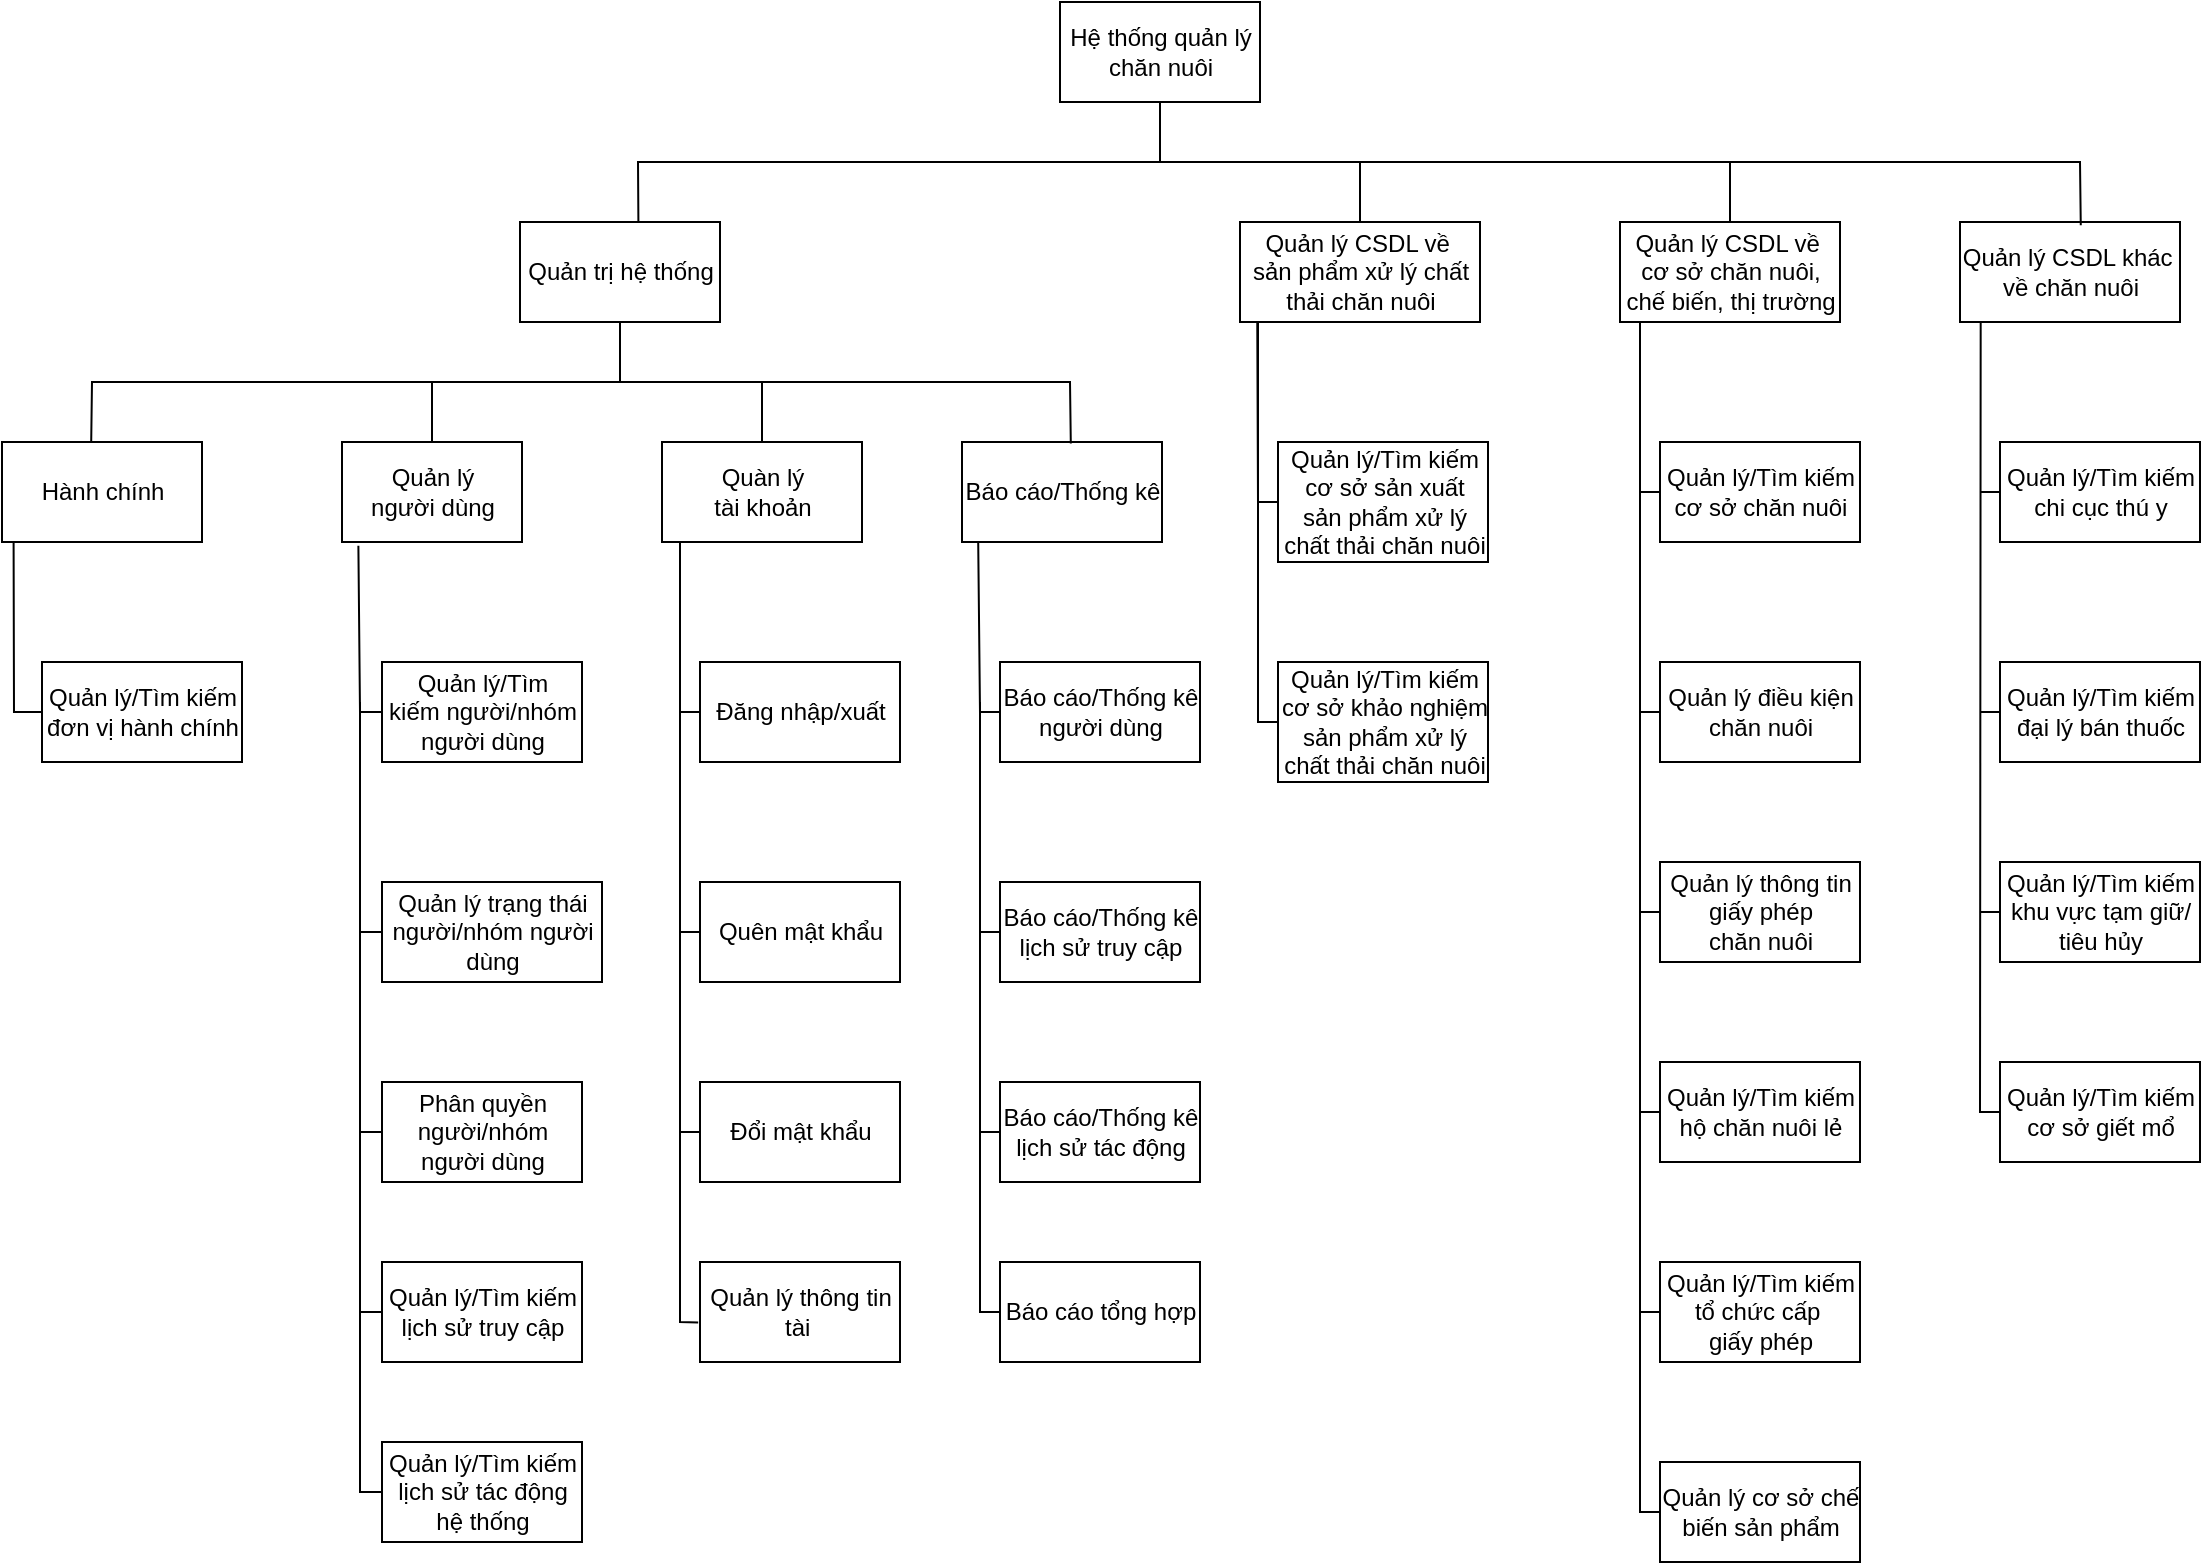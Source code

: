 <mxfile version="20.8.23" type="github">
  <diagram name="Page-1" id="cVpQzBSktgYKYHSZKXAB">
    <mxGraphModel dx="2930" dy="1098" grid="1" gridSize="10" guides="1" tooltips="1" connect="1" arrows="1" fold="1" page="1" pageScale="1" pageWidth="850" pageHeight="1100" math="0" shadow="0">
      <root>
        <mxCell id="0" />
        <mxCell id="1" parent="0" />
        <mxCell id="tBPBzIj6Ai8y_hr5QdfF-3" value="Hệ thống quản lý &lt;br&gt;chăn nuôi" style="html=1;dashed=0;whitespace=wrap;" vertex="1" parent="1">
          <mxGeometry x="270" y="40" width="100" height="50" as="geometry" />
        </mxCell>
        <mxCell id="tBPBzIj6Ai8y_hr5QdfF-5" value="Quản lý CSDL khác&amp;nbsp;&lt;br&gt;về chăn nuôi" style="html=1;dashed=0;whitespace=wrap;" vertex="1" parent="1">
          <mxGeometry x="720" y="150" width="110" height="50" as="geometry" />
        </mxCell>
        <mxCell id="tBPBzIj6Ai8y_hr5QdfF-6" value="Quản lý CSDL về&amp;nbsp;&lt;br&gt;cơ sở chăn nuôi,&lt;br&gt;chế biến, thị trường" style="html=1;dashed=0;whitespace=wrap;" vertex="1" parent="1">
          <mxGeometry x="550" y="150" width="110" height="50" as="geometry" />
        </mxCell>
        <mxCell id="tBPBzIj6Ai8y_hr5QdfF-7" value="Quản lý CSDL về&amp;nbsp;&lt;br&gt;sản phẩm xử lý chất&lt;br&gt;thải chăn nuôi" style="html=1;dashed=0;whitespace=wrap;" vertex="1" parent="1">
          <mxGeometry x="360" y="150" width="120" height="50" as="geometry" />
        </mxCell>
        <mxCell id="tBPBzIj6Ai8y_hr5QdfF-8" value="Quản trị hệ thống" style="html=1;dashed=0;whitespace=wrap;" vertex="1" parent="1">
          <mxGeometry y="150" width="100" height="50" as="geometry" />
        </mxCell>
        <mxCell id="tBPBzIj6Ai8y_hr5QdfF-9" value="Quản lý thông tin&lt;br&gt;giấy phép &lt;br&gt;chăn nuôi" style="html=1;dashed=0;whitespace=wrap;" vertex="1" parent="1">
          <mxGeometry x="570" y="470" width="100" height="50" as="geometry" />
        </mxCell>
        <mxCell id="tBPBzIj6Ai8y_hr5QdfF-10" value="Quản lý/Tìm kiếm&lt;br&gt;đại lý bán thuốc" style="html=1;dashed=0;whitespace=wrap;" vertex="1" parent="1">
          <mxGeometry x="740" y="370" width="100" height="50" as="geometry" />
        </mxCell>
        <mxCell id="tBPBzIj6Ai8y_hr5QdfF-11" value="Quản lý điều kiện&lt;br&gt;chăn nuôi" style="html=1;dashed=0;whitespace=wrap;" vertex="1" parent="1">
          <mxGeometry x="570" y="370" width="100" height="50" as="geometry" />
        </mxCell>
        <mxCell id="tBPBzIj6Ai8y_hr5QdfF-12" value="Quản lý/Tìm kiếm&lt;br&gt;chi cục thú y" style="html=1;dashed=0;whitespace=wrap;" vertex="1" parent="1">
          <mxGeometry x="740" y="260" width="100" height="50" as="geometry" />
        </mxCell>
        <mxCell id="tBPBzIj6Ai8y_hr5QdfF-13" value="Quản lý/Tìm kiếm&lt;br&gt;cơ sở chăn nuôi" style="html=1;dashed=0;whitespace=wrap;" vertex="1" parent="1">
          <mxGeometry x="570" y="260" width="100" height="50" as="geometry" />
        </mxCell>
        <mxCell id="tBPBzIj6Ai8y_hr5QdfF-14" value="Quản lý/Tìm kiếm&lt;br&gt;cơ sở khảo nghiệm&lt;br&gt;sản phẩm xử lý&lt;br&gt;chất thải chăn nuôi" style="html=1;dashed=0;whitespace=wrap;" vertex="1" parent="1">
          <mxGeometry x="379" y="370" width="105" height="60" as="geometry" />
        </mxCell>
        <mxCell id="tBPBzIj6Ai8y_hr5QdfF-15" value="Quản lý/Tìm kiếm&lt;br&gt;cơ sở sản xuất&lt;br&gt;sản phẩm xử lý&lt;br&gt;chất thải chăn nuôi" style="html=1;dashed=0;whitespace=wrap;" vertex="1" parent="1">
          <mxGeometry x="379" y="260" width="105" height="60" as="geometry" />
        </mxCell>
        <mxCell id="tBPBzIj6Ai8y_hr5QdfF-16" value="Quản lý/Tìm kiếm&lt;br&gt;lịch sử truy cập" style="html=1;dashed=0;whitespace=wrap;" vertex="1" parent="1">
          <mxGeometry x="-69" y="670" width="100" height="50" as="geometry" />
        </mxCell>
        <mxCell id="tBPBzIj6Ai8y_hr5QdfF-17" value="Phân quyền &lt;br&gt;người/nhóm &lt;br&gt;người dùng" style="html=1;dashed=0;whitespace=wrap;" vertex="1" parent="1">
          <mxGeometry x="-69" y="580" width="100" height="50" as="geometry" />
        </mxCell>
        <mxCell id="tBPBzIj6Ai8y_hr5QdfF-19" value="Báo cáo/Thống kê" style="html=1;dashed=0;whitespace=wrap;" vertex="1" parent="1">
          <mxGeometry x="221" y="260" width="100" height="50" as="geometry" />
        </mxCell>
        <mxCell id="tBPBzIj6Ai8y_hr5QdfF-20" value="Quàn lý &lt;br&gt;tài khoản" style="html=1;dashed=0;whitespace=wrap;" vertex="1" parent="1">
          <mxGeometry x="71" y="260" width="100" height="50" as="geometry" />
        </mxCell>
        <mxCell id="tBPBzIj6Ai8y_hr5QdfF-21" value="Quản lý &lt;br&gt;người dùng" style="html=1;dashed=0;whitespace=wrap;" vertex="1" parent="1">
          <mxGeometry x="-89" y="260" width="90" height="50" as="geometry" />
        </mxCell>
        <mxCell id="tBPBzIj6Ai8y_hr5QdfF-22" value="Hành chính" style="html=1;dashed=0;whitespace=wrap;" vertex="1" parent="1">
          <mxGeometry x="-259" y="260" width="100" height="50" as="geometry" />
        </mxCell>
        <mxCell id="tBPBzIj6Ai8y_hr5QdfF-24" value="Quản lý/Tìm kiếm&lt;br&gt;đơn vị hành chính" style="html=1;dashed=0;whitespace=wrap;" vertex="1" parent="1">
          <mxGeometry x="-239" y="370" width="100" height="50" as="geometry" />
        </mxCell>
        <mxCell id="tBPBzIj6Ai8y_hr5QdfF-25" value="Quản lý/Tìm&lt;br&gt;kiếm người/nhóm &lt;br&gt;người dùng" style="html=1;dashed=0;whitespace=wrap;" vertex="1" parent="1">
          <mxGeometry x="-69" y="370" width="100" height="50" as="geometry" />
        </mxCell>
        <mxCell id="tBPBzIj6Ai8y_hr5QdfF-27" value="Quản lý trạng thái&lt;br&gt;người/nhóm người&lt;br&gt;dùng" style="html=1;dashed=0;whitespace=wrap;" vertex="1" parent="1">
          <mxGeometry x="-69" y="480" width="110" height="50" as="geometry" />
        </mxCell>
        <mxCell id="tBPBzIj6Ai8y_hr5QdfF-30" value="Quản lý/Tìm kiếm&lt;br&gt;lịch sử tác động&lt;br&gt;hệ thống" style="html=1;dashed=0;whitespace=wrap;" vertex="1" parent="1">
          <mxGeometry x="-69" y="760" width="100" height="50" as="geometry" />
        </mxCell>
        <mxCell id="tBPBzIj6Ai8y_hr5QdfF-31" value="Đăng nhập/xuất" style="html=1;dashed=0;whitespace=wrap;" vertex="1" parent="1">
          <mxGeometry x="90" y="370" width="100" height="50" as="geometry" />
        </mxCell>
        <mxCell id="tBPBzIj6Ai8y_hr5QdfF-32" value="Quên mật khẩu" style="html=1;dashed=0;whitespace=wrap;" vertex="1" parent="1">
          <mxGeometry x="90" y="480" width="100" height="50" as="geometry" />
        </mxCell>
        <mxCell id="tBPBzIj6Ai8y_hr5QdfF-33" value="Đổi mật khẩu" style="html=1;dashed=0;whitespace=wrap;" vertex="1" parent="1">
          <mxGeometry x="90" y="580" width="100" height="50" as="geometry" />
        </mxCell>
        <mxCell id="tBPBzIj6Ai8y_hr5QdfF-34" value="Quản lý thông tin&lt;br&gt;tài&amp;nbsp;" style="html=1;dashed=0;whitespace=wrap;" vertex="1" parent="1">
          <mxGeometry x="90" y="670" width="100" height="50" as="geometry" />
        </mxCell>
        <mxCell id="tBPBzIj6Ai8y_hr5QdfF-35" value="Báo cáo/Thống kê&lt;br&gt;người dùng" style="html=1;dashed=0;whitespace=wrap;" vertex="1" parent="1">
          <mxGeometry x="240" y="370" width="100" height="50" as="geometry" />
        </mxCell>
        <mxCell id="tBPBzIj6Ai8y_hr5QdfF-36" value="Báo cáo/Thống kê&lt;br&gt;lịch sử truy cập" style="html=1;dashed=0;whitespace=wrap;" vertex="1" parent="1">
          <mxGeometry x="240" y="480" width="100" height="50" as="geometry" />
        </mxCell>
        <mxCell id="tBPBzIj6Ai8y_hr5QdfF-37" value="Báo cáo/Thống kê&lt;br&gt;lịch sử tác động" style="html=1;dashed=0;whitespace=wrap;" vertex="1" parent="1">
          <mxGeometry x="240" y="580" width="100" height="50" as="geometry" />
        </mxCell>
        <mxCell id="tBPBzIj6Ai8y_hr5QdfF-38" value="Báo cáo tổng hợp" style="html=1;dashed=0;whitespace=wrap;" vertex="1" parent="1">
          <mxGeometry x="240" y="670" width="100" height="50" as="geometry" />
        </mxCell>
        <mxCell id="tBPBzIj6Ai8y_hr5QdfF-39" value="Quản lý/Tìm kiếm&lt;br&gt;hộ chăn nuôi lẻ" style="html=1;dashed=0;whitespace=wrap;" vertex="1" parent="1">
          <mxGeometry x="570" y="570" width="100" height="50" as="geometry" />
        </mxCell>
        <mxCell id="tBPBzIj6Ai8y_hr5QdfF-40" value="Quản lý/Tìm kiếm&lt;br&gt;tổ chức cấp&amp;nbsp;&lt;br&gt;giấy phép" style="html=1;dashed=0;whitespace=wrap;" vertex="1" parent="1">
          <mxGeometry x="570" y="670" width="100" height="50" as="geometry" />
        </mxCell>
        <mxCell id="tBPBzIj6Ai8y_hr5QdfF-41" value="Quản lý cơ sở chế&lt;br&gt;biến sản phẩm" style="html=1;dashed=0;whitespace=wrap;" vertex="1" parent="1">
          <mxGeometry x="570" y="770" width="100" height="50" as="geometry" />
        </mxCell>
        <mxCell id="tBPBzIj6Ai8y_hr5QdfF-43" value="Quản lý/Tìm kiếm&lt;br&gt;khu vực tạm giữ/&lt;br&gt;tiêu hủy" style="html=1;dashed=0;whitespace=wrap;" vertex="1" parent="1">
          <mxGeometry x="740" y="470" width="100" height="50" as="geometry" />
        </mxCell>
        <mxCell id="tBPBzIj6Ai8y_hr5QdfF-44" value="Quản lý/Tìm kiếm&lt;br&gt;cơ sở giết mổ" style="html=1;dashed=0;whitespace=wrap;" vertex="1" parent="1">
          <mxGeometry x="740" y="570" width="100" height="50" as="geometry" />
        </mxCell>
        <mxCell id="tBPBzIj6Ai8y_hr5QdfF-47" value="" style="endArrow=none;html=1;rounded=0;entryX=0.5;entryY=1;entryDx=0;entryDy=0;exitX=0.592;exitY=0.006;exitDx=0;exitDy=0;exitPerimeter=0;" edge="1" parent="1" source="tBPBzIj6Ai8y_hr5QdfF-8" target="tBPBzIj6Ai8y_hr5QdfF-3">
          <mxGeometry width="50" height="50" relative="1" as="geometry">
            <mxPoint x="200" y="460" as="sourcePoint" />
            <mxPoint x="250" y="410" as="targetPoint" />
            <Array as="points">
              <mxPoint x="59" y="120" />
              <mxPoint x="320" y="120" />
            </Array>
          </mxGeometry>
        </mxCell>
        <mxCell id="tBPBzIj6Ai8y_hr5QdfF-48" value="" style="endArrow=none;html=1;rounded=0;entryX=0.5;entryY=1;entryDx=0;entryDy=0;exitX=0.5;exitY=0;exitDx=0;exitDy=0;" edge="1" parent="1" source="tBPBzIj6Ai8y_hr5QdfF-7" target="tBPBzIj6Ai8y_hr5QdfF-3">
          <mxGeometry width="50" height="50" relative="1" as="geometry">
            <mxPoint x="220" y="210" as="sourcePoint" />
            <mxPoint x="270" y="160" as="targetPoint" />
            <Array as="points">
              <mxPoint x="420" y="120" />
              <mxPoint x="320" y="120" />
            </Array>
          </mxGeometry>
        </mxCell>
        <mxCell id="tBPBzIj6Ai8y_hr5QdfF-49" value="" style="endArrow=none;html=1;rounded=0;entryX=0.5;entryY=0;entryDx=0;entryDy=0;" edge="1" parent="1" target="tBPBzIj6Ai8y_hr5QdfF-6">
          <mxGeometry width="50" height="50" relative="1" as="geometry">
            <mxPoint x="420" y="120" as="sourcePoint" />
            <mxPoint x="470" y="160" as="targetPoint" />
            <Array as="points">
              <mxPoint x="605" y="120" />
            </Array>
          </mxGeometry>
        </mxCell>
        <mxCell id="tBPBzIj6Ai8y_hr5QdfF-50" value="" style="endArrow=none;html=1;rounded=0;entryX=0.549;entryY=0.032;entryDx=0;entryDy=0;entryPerimeter=0;" edge="1" parent="1" target="tBPBzIj6Ai8y_hr5QdfF-5">
          <mxGeometry width="50" height="50" relative="1" as="geometry">
            <mxPoint x="600" y="120" as="sourcePoint" />
            <mxPoint x="780" y="160" as="targetPoint" />
            <Array as="points">
              <mxPoint x="780" y="120" />
            </Array>
          </mxGeometry>
        </mxCell>
        <mxCell id="tBPBzIj6Ai8y_hr5QdfF-51" value="" style="endArrow=none;html=1;rounded=0;entryX=0.5;entryY=1;entryDx=0;entryDy=0;exitX=0.5;exitY=0;exitDx=0;exitDy=0;" edge="1" parent="1" source="tBPBzIj6Ai8y_hr5QdfF-21" target="tBPBzIj6Ai8y_hr5QdfF-8">
          <mxGeometry width="50" height="50" relative="1" as="geometry">
            <mxPoint x="50" y="360" as="sourcePoint" />
            <mxPoint x="100" y="310" as="targetPoint" />
            <Array as="points">
              <mxPoint x="-44" y="230" />
              <mxPoint x="50" y="230" />
            </Array>
          </mxGeometry>
        </mxCell>
        <mxCell id="tBPBzIj6Ai8y_hr5QdfF-52" value="" style="endArrow=none;html=1;rounded=0;exitX=0.446;exitY=-0.001;exitDx=0;exitDy=0;exitPerimeter=0;" edge="1" parent="1" source="tBPBzIj6Ai8y_hr5QdfF-22">
          <mxGeometry width="50" height="50" relative="1" as="geometry">
            <mxPoint x="50" y="350" as="sourcePoint" />
            <mxPoint x="-40" y="230" as="targetPoint" />
            <Array as="points">
              <mxPoint x="-214" y="230" />
            </Array>
          </mxGeometry>
        </mxCell>
        <mxCell id="tBPBzIj6Ai8y_hr5QdfF-53" value="" style="endArrow=none;html=1;rounded=0;entryX=0.5;entryY=0;entryDx=0;entryDy=0;" edge="1" parent="1" target="tBPBzIj6Ai8y_hr5QdfF-20">
          <mxGeometry width="50" height="50" relative="1" as="geometry">
            <mxPoint x="50" y="230" as="sourcePoint" />
            <mxPoint x="150" y="280" as="targetPoint" />
            <Array as="points">
              <mxPoint x="121" y="230" />
            </Array>
          </mxGeometry>
        </mxCell>
        <mxCell id="tBPBzIj6Ai8y_hr5QdfF-54" value="" style="endArrow=none;html=1;rounded=0;entryX=0.544;entryY=0.016;entryDx=0;entryDy=0;entryPerimeter=0;" edge="1" parent="1" target="tBPBzIj6Ai8y_hr5QdfF-19">
          <mxGeometry width="50" height="50" relative="1" as="geometry">
            <mxPoint x="120" y="230" as="sourcePoint" />
            <mxPoint x="290" y="280" as="targetPoint" />
            <Array as="points">
              <mxPoint x="275" y="230" />
            </Array>
          </mxGeometry>
        </mxCell>
        <mxCell id="tBPBzIj6Ai8y_hr5QdfF-55" value="" style="endArrow=none;html=1;rounded=0;entryX=0.058;entryY=0.996;entryDx=0;entryDy=0;entryPerimeter=0;exitX=0;exitY=0.5;exitDx=0;exitDy=0;" edge="1" parent="1" source="tBPBzIj6Ai8y_hr5QdfF-24" target="tBPBzIj6Ai8y_hr5QdfF-22">
          <mxGeometry width="50" height="50" relative="1" as="geometry">
            <mxPoint x="-130" y="460" as="sourcePoint" />
            <mxPoint x="-80" y="410" as="targetPoint" />
            <Array as="points">
              <mxPoint x="-253" y="395" />
            </Array>
          </mxGeometry>
        </mxCell>
        <mxCell id="tBPBzIj6Ai8y_hr5QdfF-56" value="" style="endArrow=none;html=1;rounded=0;exitX=0;exitY=0.5;exitDx=0;exitDy=0;entryX=0.091;entryY=1.038;entryDx=0;entryDy=0;entryPerimeter=0;" edge="1" parent="1" source="tBPBzIj6Ai8y_hr5QdfF-25" target="tBPBzIj6Ai8y_hr5QdfF-21">
          <mxGeometry width="50" height="50" relative="1" as="geometry">
            <mxPoint x="-20" y="360" as="sourcePoint" />
            <mxPoint x="30" y="310" as="targetPoint" />
            <Array as="points">
              <mxPoint x="-80" y="395" />
            </Array>
          </mxGeometry>
        </mxCell>
        <mxCell id="tBPBzIj6Ai8y_hr5QdfF-57" value="" style="endArrow=none;html=1;rounded=0;entryX=0.09;entryY=1;entryDx=0;entryDy=0;entryPerimeter=0;exitX=0;exitY=0.5;exitDx=0;exitDy=0;" edge="1" parent="1" source="tBPBzIj6Ai8y_hr5QdfF-31" target="tBPBzIj6Ai8y_hr5QdfF-20">
          <mxGeometry width="50" height="50" relative="1" as="geometry">
            <mxPoint x="60" y="380" as="sourcePoint" />
            <mxPoint x="110" y="330" as="targetPoint" />
            <Array as="points">
              <mxPoint x="80" y="395" />
            </Array>
          </mxGeometry>
        </mxCell>
        <mxCell id="tBPBzIj6Ai8y_hr5QdfF-58" value="" style="endArrow=none;html=1;rounded=0;exitX=0;exitY=0.5;exitDx=0;exitDy=0;entryX=0.081;entryY=0.997;entryDx=0;entryDy=0;entryPerimeter=0;" edge="1" parent="1" source="tBPBzIj6Ai8y_hr5QdfF-35" target="tBPBzIj6Ai8y_hr5QdfF-19">
          <mxGeometry width="50" height="50" relative="1" as="geometry">
            <mxPoint x="220" y="360" as="sourcePoint" />
            <mxPoint x="230" y="320" as="targetPoint" />
            <Array as="points">
              <mxPoint x="230" y="395" />
            </Array>
          </mxGeometry>
        </mxCell>
        <mxCell id="tBPBzIj6Ai8y_hr5QdfF-59" value="" style="endArrow=none;html=1;rounded=0;exitX=0;exitY=0.5;exitDx=0;exitDy=0;" edge="1" parent="1" source="tBPBzIj6Ai8y_hr5QdfF-27">
          <mxGeometry width="50" height="50" relative="1" as="geometry">
            <mxPoint x="100" y="520" as="sourcePoint" />
            <mxPoint x="-80" y="390" as="targetPoint" />
            <Array as="points">
              <mxPoint x="-80" y="505" />
            </Array>
          </mxGeometry>
        </mxCell>
        <mxCell id="tBPBzIj6Ai8y_hr5QdfF-61" value="" style="endArrow=none;html=1;rounded=0;exitX=0;exitY=0.5;exitDx=0;exitDy=0;" edge="1" parent="1" source="tBPBzIj6Ai8y_hr5QdfF-17">
          <mxGeometry width="50" height="50" relative="1" as="geometry">
            <mxPoint x="20" y="630" as="sourcePoint" />
            <mxPoint x="-80" y="500" as="targetPoint" />
            <Array as="points">
              <mxPoint x="-80" y="605" />
            </Array>
          </mxGeometry>
        </mxCell>
        <mxCell id="tBPBzIj6Ai8y_hr5QdfF-62" value="" style="endArrow=none;html=1;rounded=0;exitX=0;exitY=0.5;exitDx=0;exitDy=0;" edge="1" parent="1" source="tBPBzIj6Ai8y_hr5QdfF-30">
          <mxGeometry width="50" height="50" relative="1" as="geometry">
            <mxPoint x="20" y="700" as="sourcePoint" />
            <mxPoint x="-80" y="690" as="targetPoint" />
            <Array as="points">
              <mxPoint x="-80" y="785" />
            </Array>
          </mxGeometry>
        </mxCell>
        <mxCell id="tBPBzIj6Ai8y_hr5QdfF-63" value="" style="endArrow=none;html=1;rounded=0;exitX=0;exitY=0.5;exitDx=0;exitDy=0;" edge="1" parent="1" source="tBPBzIj6Ai8y_hr5QdfF-16">
          <mxGeometry width="50" height="50" relative="1" as="geometry">
            <mxPoint x="-70" y="700" as="sourcePoint" />
            <mxPoint x="-80" y="600" as="targetPoint" />
            <Array as="points">
              <mxPoint x="-80" y="695" />
            </Array>
          </mxGeometry>
        </mxCell>
        <mxCell id="tBPBzIj6Ai8y_hr5QdfF-64" value="" style="endArrow=none;html=1;rounded=0;exitX=-0.009;exitY=0.606;exitDx=0;exitDy=0;exitPerimeter=0;" edge="1" parent="1" source="tBPBzIj6Ai8y_hr5QdfF-34">
          <mxGeometry width="50" height="50" relative="1" as="geometry">
            <mxPoint x="210" y="570" as="sourcePoint" />
            <mxPoint x="80" y="390" as="targetPoint" />
            <Array as="points">
              <mxPoint x="80" y="700" />
            </Array>
          </mxGeometry>
        </mxCell>
        <mxCell id="tBPBzIj6Ai8y_hr5QdfF-65" value="" style="endArrow=none;html=1;rounded=0;exitX=0;exitY=0.5;exitDx=0;exitDy=0;" edge="1" parent="1" source="tBPBzIj6Ai8y_hr5QdfF-33">
          <mxGeometry width="50" height="50" relative="1" as="geometry">
            <mxPoint x="170" y="550" as="sourcePoint" />
            <mxPoint x="80" y="605" as="targetPoint" />
          </mxGeometry>
        </mxCell>
        <mxCell id="tBPBzIj6Ai8y_hr5QdfF-66" value="" style="endArrow=none;html=1;rounded=0;exitX=0;exitY=0.5;exitDx=0;exitDy=0;" edge="1" parent="1" source="tBPBzIj6Ai8y_hr5QdfF-32">
          <mxGeometry width="50" height="50" relative="1" as="geometry">
            <mxPoint x="170" y="550" as="sourcePoint" />
            <mxPoint x="80" y="505" as="targetPoint" />
          </mxGeometry>
        </mxCell>
        <mxCell id="tBPBzIj6Ai8y_hr5QdfF-67" value="" style="endArrow=none;html=1;rounded=0;exitX=0;exitY=0.5;exitDx=0;exitDy=0;" edge="1" parent="1" source="tBPBzIj6Ai8y_hr5QdfF-38">
          <mxGeometry width="50" height="50" relative="1" as="geometry">
            <mxPoint x="250" y="430" as="sourcePoint" />
            <mxPoint x="230" y="390" as="targetPoint" />
            <Array as="points">
              <mxPoint x="230" y="695" />
            </Array>
          </mxGeometry>
        </mxCell>
        <mxCell id="tBPBzIj6Ai8y_hr5QdfF-68" value="" style="endArrow=none;html=1;rounded=0;exitX=0;exitY=0.5;exitDx=0;exitDy=0;" edge="1" parent="1" source="tBPBzIj6Ai8y_hr5QdfF-36">
          <mxGeometry width="50" height="50" relative="1" as="geometry">
            <mxPoint x="250" y="530" as="sourcePoint" />
            <mxPoint x="230" y="505" as="targetPoint" />
          </mxGeometry>
        </mxCell>
        <mxCell id="tBPBzIj6Ai8y_hr5QdfF-69" value="" style="endArrow=none;html=1;rounded=0;exitX=0;exitY=0.5;exitDx=0;exitDy=0;" edge="1" parent="1" source="tBPBzIj6Ai8y_hr5QdfF-37">
          <mxGeometry width="50" height="50" relative="1" as="geometry">
            <mxPoint x="250" y="660" as="sourcePoint" />
            <mxPoint x="230" y="605" as="targetPoint" />
          </mxGeometry>
        </mxCell>
        <mxCell id="tBPBzIj6Ai8y_hr5QdfF-70" value="" style="endArrow=none;html=1;rounded=0;entryX=0.075;entryY=1.005;entryDx=0;entryDy=0;entryPerimeter=0;exitX=0;exitY=0.5;exitDx=0;exitDy=0;" edge="1" parent="1" source="tBPBzIj6Ai8y_hr5QdfF-14" target="tBPBzIj6Ai8y_hr5QdfF-7">
          <mxGeometry width="50" height="50" relative="1" as="geometry">
            <mxPoint x="380" y="340" as="sourcePoint" />
            <mxPoint x="430" y="290" as="targetPoint" />
            <Array as="points">
              <mxPoint x="369" y="400" />
            </Array>
          </mxGeometry>
        </mxCell>
        <mxCell id="tBPBzIj6Ai8y_hr5QdfF-73" value="" style="endArrow=none;html=1;rounded=0;entryX=0;entryY=0.5;entryDx=0;entryDy=0;exitX=0.072;exitY=1.01;exitDx=0;exitDy=0;exitPerimeter=0;" edge="1" parent="1" source="tBPBzIj6Ai8y_hr5QdfF-7" target="tBPBzIj6Ai8y_hr5QdfF-15">
          <mxGeometry width="50" height="50" relative="1" as="geometry">
            <mxPoint x="370" y="230" as="sourcePoint" />
            <mxPoint x="400" y="260" as="targetPoint" />
            <Array as="points">
              <mxPoint x="369" y="290" />
            </Array>
          </mxGeometry>
        </mxCell>
        <mxCell id="tBPBzIj6Ai8y_hr5QdfF-74" value="" style="endArrow=none;html=1;rounded=0;exitX=0;exitY=0.5;exitDx=0;exitDy=0;" edge="1" parent="1" source="tBPBzIj6Ai8y_hr5QdfF-41">
          <mxGeometry width="50" height="50" relative="1" as="geometry">
            <mxPoint x="550" y="780" as="sourcePoint" />
            <mxPoint x="560" y="200" as="targetPoint" />
            <Array as="points">
              <mxPoint x="560" y="795" />
            </Array>
          </mxGeometry>
        </mxCell>
        <mxCell id="tBPBzIj6Ai8y_hr5QdfF-75" value="" style="endArrow=none;html=1;rounded=0;exitX=0;exitY=0.5;exitDx=0;exitDy=0;" edge="1" parent="1" source="tBPBzIj6Ai8y_hr5QdfF-13">
          <mxGeometry width="50" height="50" relative="1" as="geometry">
            <mxPoint x="610" y="310" as="sourcePoint" />
            <mxPoint x="560" y="285" as="targetPoint" />
          </mxGeometry>
        </mxCell>
        <mxCell id="tBPBzIj6Ai8y_hr5QdfF-77" value="" style="endArrow=none;html=1;rounded=0;exitX=0;exitY=0.5;exitDx=0;exitDy=0;" edge="1" parent="1" source="tBPBzIj6Ai8y_hr5QdfF-11">
          <mxGeometry width="50" height="50" relative="1" as="geometry">
            <mxPoint x="580" y="420" as="sourcePoint" />
            <mxPoint x="560" y="395" as="targetPoint" />
          </mxGeometry>
        </mxCell>
        <mxCell id="tBPBzIj6Ai8y_hr5QdfF-78" value="" style="endArrow=none;html=1;rounded=0;entryX=0;entryY=0.5;entryDx=0;entryDy=0;" edge="1" parent="1" target="tBPBzIj6Ai8y_hr5QdfF-9">
          <mxGeometry width="50" height="50" relative="1" as="geometry">
            <mxPoint x="560" y="495" as="sourcePoint" />
            <mxPoint x="630" y="470" as="targetPoint" />
          </mxGeometry>
        </mxCell>
        <mxCell id="tBPBzIj6Ai8y_hr5QdfF-79" value="" style="endArrow=none;html=1;rounded=0;exitX=0;exitY=0.5;exitDx=0;exitDy=0;" edge="1" parent="1" source="tBPBzIj6Ai8y_hr5QdfF-39">
          <mxGeometry width="50" height="50" relative="1" as="geometry">
            <mxPoint x="580" y="620" as="sourcePoint" />
            <mxPoint x="560" y="595" as="targetPoint" />
          </mxGeometry>
        </mxCell>
        <mxCell id="tBPBzIj6Ai8y_hr5QdfF-80" value="" style="endArrow=none;html=1;rounded=0;exitX=0;exitY=0.5;exitDx=0;exitDy=0;" edge="1" parent="1" source="tBPBzIj6Ai8y_hr5QdfF-40">
          <mxGeometry width="50" height="50" relative="1" as="geometry">
            <mxPoint x="580" y="700" as="sourcePoint" />
            <mxPoint x="560" y="695" as="targetPoint" />
          </mxGeometry>
        </mxCell>
        <mxCell id="tBPBzIj6Ai8y_hr5QdfF-81" value="" style="endArrow=none;html=1;rounded=0;entryX=0.094;entryY=1;entryDx=0;entryDy=0;entryPerimeter=0;exitX=0;exitY=0.5;exitDx=0;exitDy=0;" edge="1" parent="1" source="tBPBzIj6Ai8y_hr5QdfF-44" target="tBPBzIj6Ai8y_hr5QdfF-5">
          <mxGeometry width="50" height="50" relative="1" as="geometry">
            <mxPoint x="840" y="310" as="sourcePoint" />
            <mxPoint x="890" y="260" as="targetPoint" />
            <Array as="points">
              <mxPoint x="730" y="595" />
            </Array>
          </mxGeometry>
        </mxCell>
        <mxCell id="tBPBzIj6Ai8y_hr5QdfF-82" value="" style="endArrow=none;html=1;rounded=0;exitX=0;exitY=0.5;exitDx=0;exitDy=0;" edge="1" parent="1" source="tBPBzIj6Ai8y_hr5QdfF-12">
          <mxGeometry width="50" height="50" relative="1" as="geometry">
            <mxPoint x="840" y="270" as="sourcePoint" />
            <mxPoint x="730" y="285" as="targetPoint" />
          </mxGeometry>
        </mxCell>
        <mxCell id="tBPBzIj6Ai8y_hr5QdfF-83" value="" style="endArrow=none;html=1;rounded=0;exitX=0;exitY=0.5;exitDx=0;exitDy=0;" edge="1" parent="1" source="tBPBzIj6Ai8y_hr5QdfF-10">
          <mxGeometry width="50" height="50" relative="1" as="geometry">
            <mxPoint x="840" y="380" as="sourcePoint" />
            <mxPoint x="730" y="395" as="targetPoint" />
          </mxGeometry>
        </mxCell>
        <mxCell id="tBPBzIj6Ai8y_hr5QdfF-84" value="" style="endArrow=none;html=1;rounded=0;entryX=0;entryY=0.5;entryDx=0;entryDy=0;" edge="1" parent="1" target="tBPBzIj6Ai8y_hr5QdfF-43">
          <mxGeometry width="50" height="50" relative="1" as="geometry">
            <mxPoint x="730" y="495" as="sourcePoint" />
            <mxPoint x="890" y="490" as="targetPoint" />
          </mxGeometry>
        </mxCell>
      </root>
    </mxGraphModel>
  </diagram>
</mxfile>
